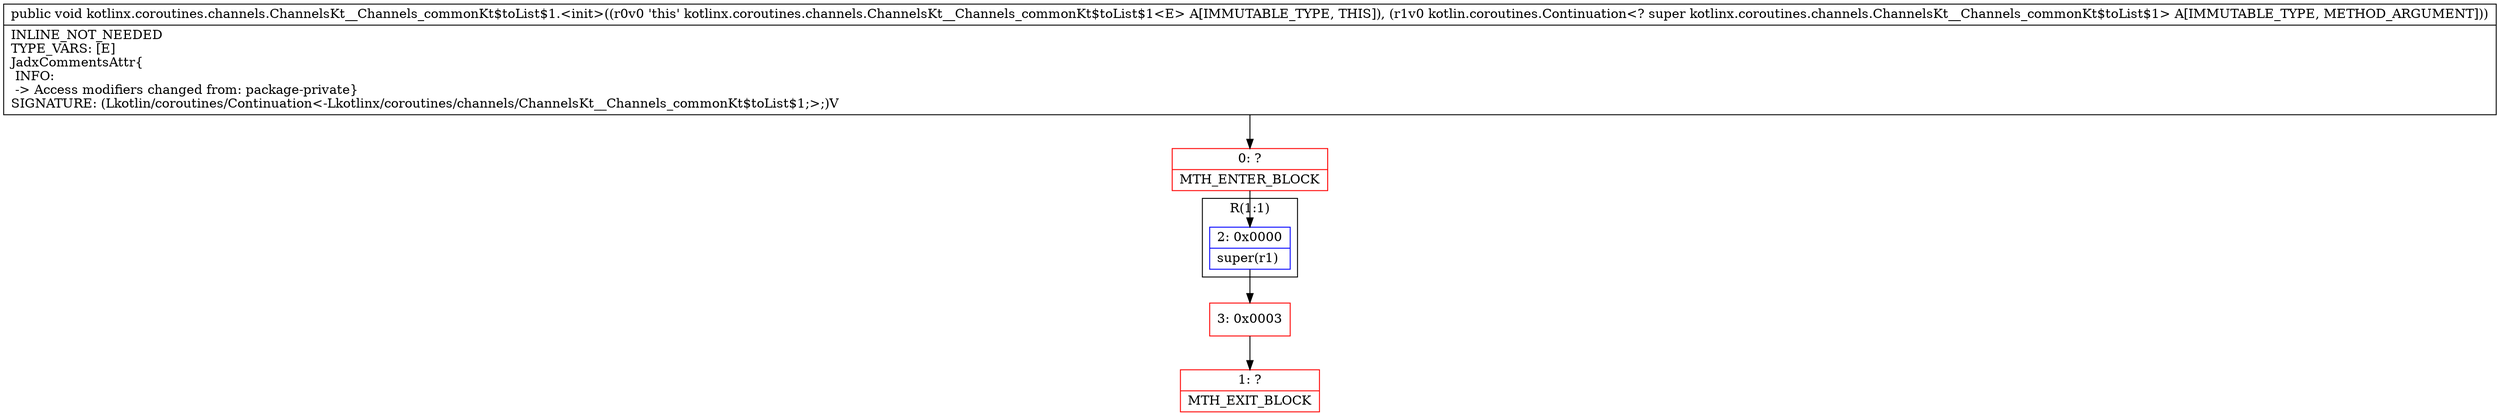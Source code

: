 digraph "CFG forkotlinx.coroutines.channels.ChannelsKt__Channels_commonKt$toList$1.\<init\>(Lkotlin\/coroutines\/Continuation;)V" {
subgraph cluster_Region_799165960 {
label = "R(1:1)";
node [shape=record,color=blue];
Node_2 [shape=record,label="{2\:\ 0x0000|super(r1)\l}"];
}
Node_0 [shape=record,color=red,label="{0\:\ ?|MTH_ENTER_BLOCK\l}"];
Node_3 [shape=record,color=red,label="{3\:\ 0x0003}"];
Node_1 [shape=record,color=red,label="{1\:\ ?|MTH_EXIT_BLOCK\l}"];
MethodNode[shape=record,label="{public void kotlinx.coroutines.channels.ChannelsKt__Channels_commonKt$toList$1.\<init\>((r0v0 'this' kotlinx.coroutines.channels.ChannelsKt__Channels_commonKt$toList$1\<E\> A[IMMUTABLE_TYPE, THIS]), (r1v0 kotlin.coroutines.Continuation\<? super kotlinx.coroutines.channels.ChannelsKt__Channels_commonKt$toList$1\> A[IMMUTABLE_TYPE, METHOD_ARGUMENT]))  | INLINE_NOT_NEEDED\lTYPE_VARS: [E]\lJadxCommentsAttr\{\l INFO: \l \-\> Access modifiers changed from: package\-private\}\lSIGNATURE: (Lkotlin\/coroutines\/Continuation\<\-Lkotlinx\/coroutines\/channels\/ChannelsKt__Channels_commonKt$toList$1;\>;)V\l}"];
MethodNode -> Node_0;Node_2 -> Node_3;
Node_0 -> Node_2;
Node_3 -> Node_1;
}

